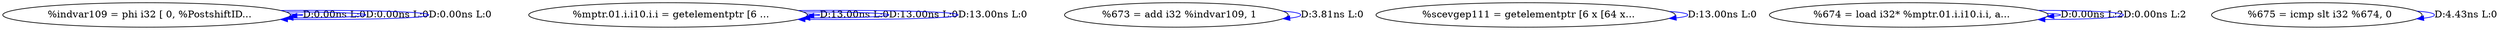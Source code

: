 digraph {
Node0x4186320[label="  %indvar109 = phi i32 [ 0, %PostshiftID..."];
Node0x4186320 -> Node0x4186320[label="D:0.00ns L:0",color=blue];
Node0x4186320 -> Node0x4186320[label="D:0.00ns L:0",color=blue];
Node0x4186320 -> Node0x4186320[label="D:0.00ns L:0",color=blue];
Node0x4186460[label="  %mptr.01.i.i10.i.i = getelementptr [6 ..."];
Node0x4186460 -> Node0x4186460[label="D:13.00ns L:0",color=blue];
Node0x4186460 -> Node0x4186460[label="D:13.00ns L:0",color=blue];
Node0x4186460 -> Node0x4186460[label="D:13.00ns L:0",color=blue];
Node0x41865a0[label="  %673 = add i32 %indvar109, 1"];
Node0x41865a0 -> Node0x41865a0[label="D:3.81ns L:0",color=blue];
Node0x41866e0[label="  %scevgep111 = getelementptr [6 x [64 x..."];
Node0x41866e0 -> Node0x41866e0[label="D:13.00ns L:0",color=blue];
Node0x4186820[label="  %674 = load i32* %mptr.01.i.i10.i.i, a..."];
Node0x4186820 -> Node0x4186820[label="D:0.00ns L:2",color=blue];
Node0x4186820 -> Node0x4186820[label="D:0.00ns L:2",color=blue];
Node0x4186960[label="  %675 = icmp slt i32 %674, 0"];
Node0x4186960 -> Node0x4186960[label="D:4.43ns L:0",color=blue];
}
